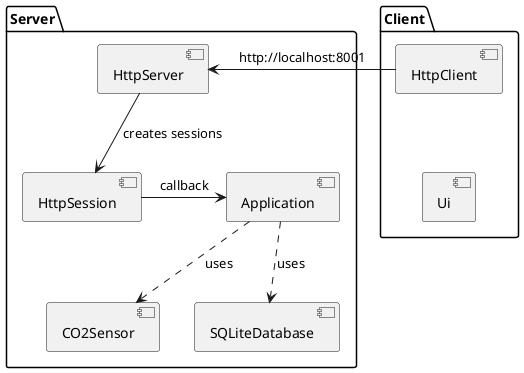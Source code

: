 @startuml

package "Client" {
    [Ui] as Ui
    [HttpClient] as HttpClient

    HttpClient -[hidden]- Ui
}

package "Server" {
    [HttpServer] as HttpServer
    [HttpSession] as HttpSession
    [Application] as Application
    [CO2Sensor] as CO2Sensor
    [SQLiteDatabase] as SQLiteDatabase

    HttpServer --> HttpSession : creates sessions
    HttpSession -> Application : callback
    Application ..> CO2Sensor : uses
    Application ..> SQLiteDatabase : uses 
}

HttpClient -> HttpServer : http://localhost:8001

@enduml
